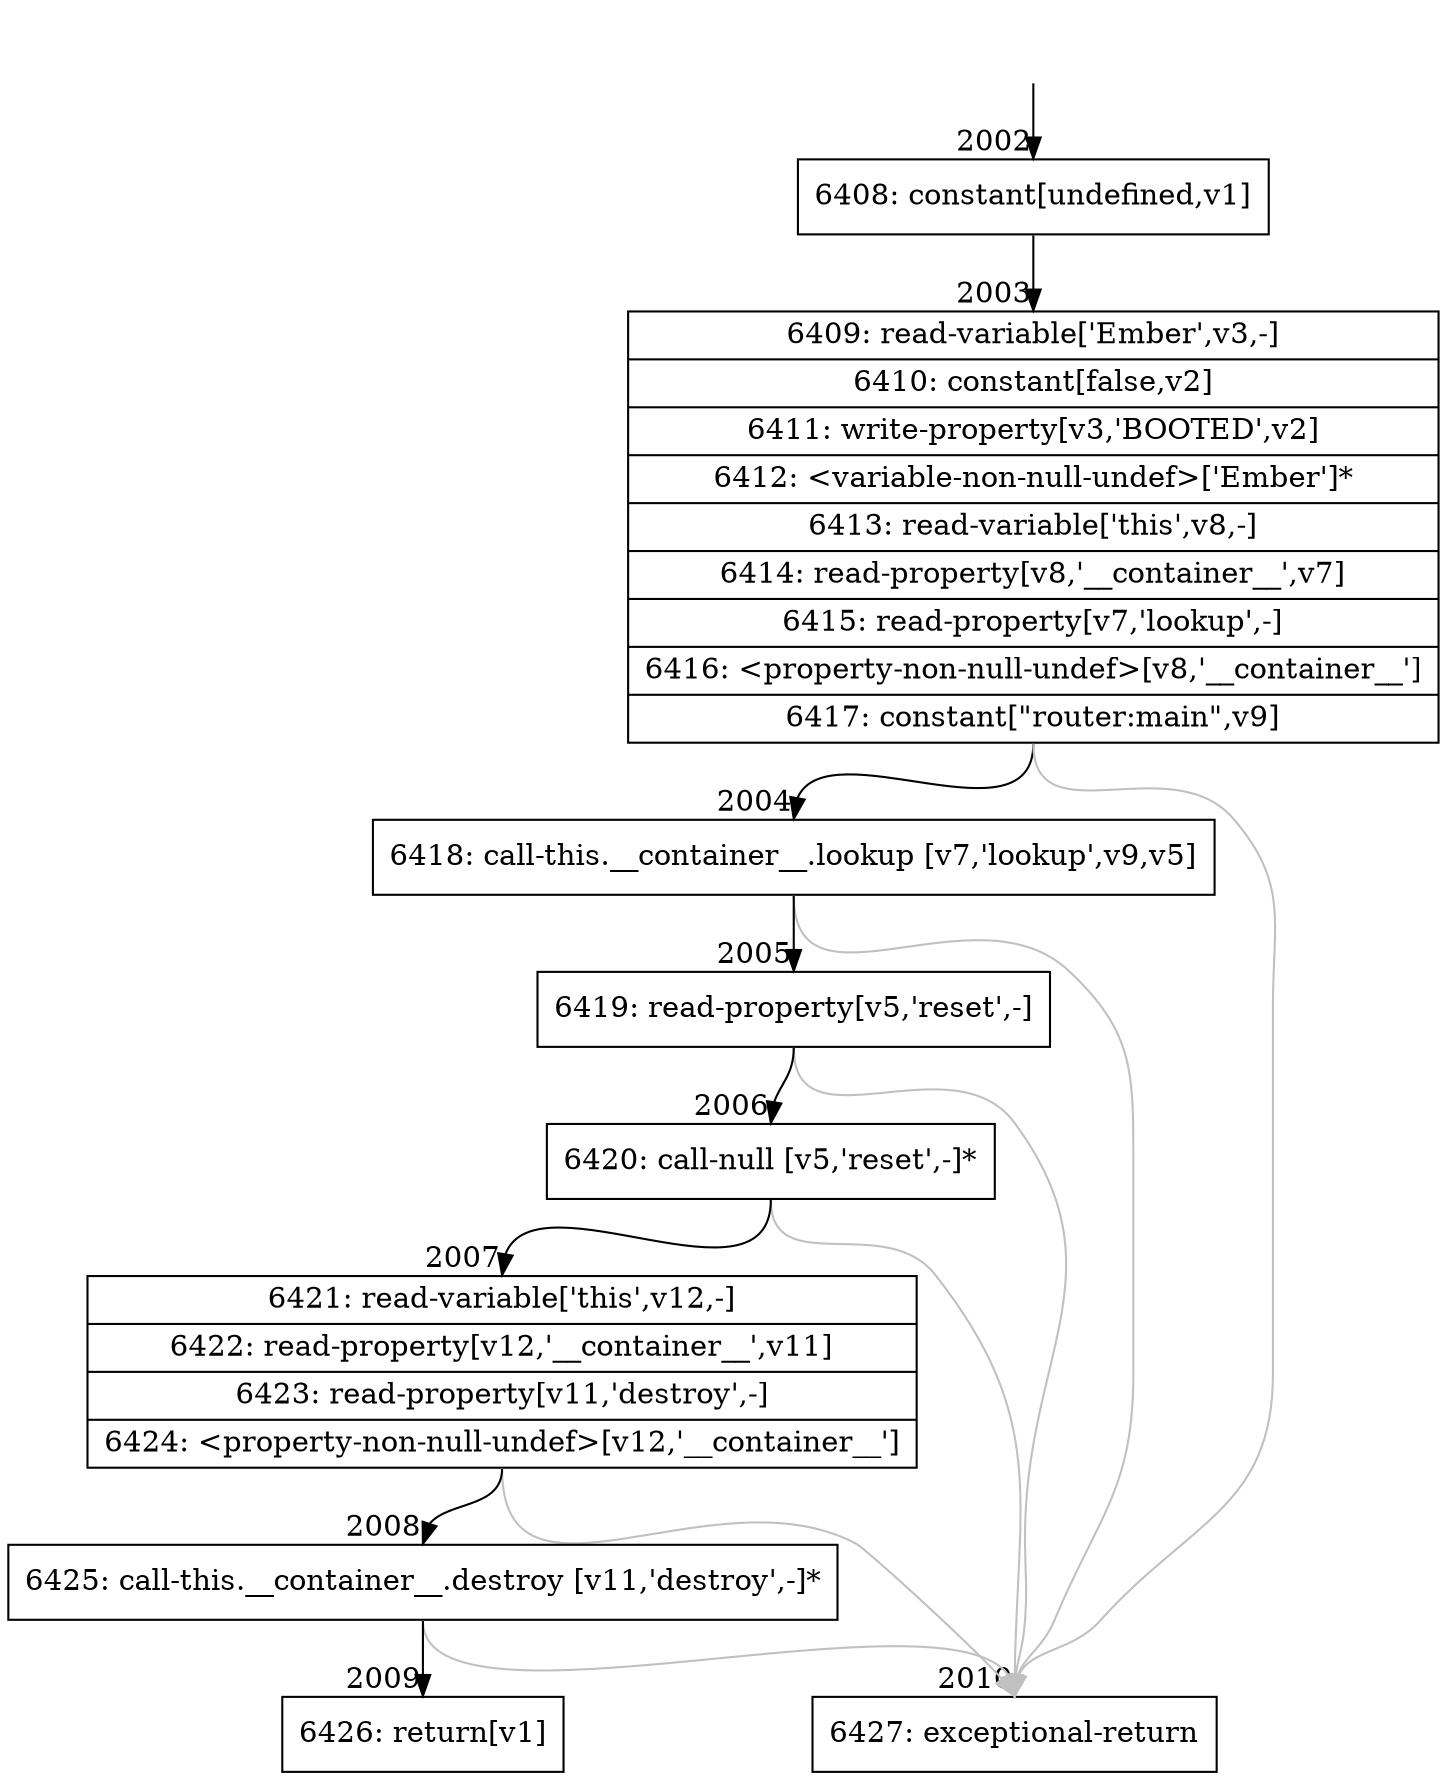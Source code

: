 digraph {
rankdir="TD"
BB_entry155[shape=none,label=""];
BB_entry155 -> BB2002 [tailport=s, headport=n, headlabel="    2002"]
BB2002 [shape=record label="{6408: constant[undefined,v1]}" ] 
BB2002 -> BB2003 [tailport=s, headport=n, headlabel="      2003"]
BB2003 [shape=record label="{6409: read-variable['Ember',v3,-]|6410: constant[false,v2]|6411: write-property[v3,'BOOTED',v2]|6412: \<variable-non-null-undef\>['Ember']*|6413: read-variable['this',v8,-]|6414: read-property[v8,'__container__',v7]|6415: read-property[v7,'lookup',-]|6416: \<property-non-null-undef\>[v8,'__container__']|6417: constant[\"router:main\",v9]}" ] 
BB2003 -> BB2004 [tailport=s, headport=n, headlabel="      2004"]
BB2003 -> BB2010 [tailport=s, headport=n, color=gray, headlabel="      2010"]
BB2004 [shape=record label="{6418: call-this.__container__.lookup [v7,'lookup',v9,v5]}" ] 
BB2004 -> BB2005 [tailport=s, headport=n, headlabel="      2005"]
BB2004 -> BB2010 [tailport=s, headport=n, color=gray]
BB2005 [shape=record label="{6419: read-property[v5,'reset',-]}" ] 
BB2005 -> BB2006 [tailport=s, headport=n, headlabel="      2006"]
BB2005 -> BB2010 [tailport=s, headport=n, color=gray]
BB2006 [shape=record label="{6420: call-null [v5,'reset',-]*}" ] 
BB2006 -> BB2007 [tailport=s, headport=n, headlabel="      2007"]
BB2006 -> BB2010 [tailport=s, headport=n, color=gray]
BB2007 [shape=record label="{6421: read-variable['this',v12,-]|6422: read-property[v12,'__container__',v11]|6423: read-property[v11,'destroy',-]|6424: \<property-non-null-undef\>[v12,'__container__']}" ] 
BB2007 -> BB2008 [tailport=s, headport=n, headlabel="      2008"]
BB2007 -> BB2010 [tailport=s, headport=n, color=gray]
BB2008 [shape=record label="{6425: call-this.__container__.destroy [v11,'destroy',-]*}" ] 
BB2008 -> BB2009 [tailport=s, headport=n, headlabel="      2009"]
BB2008 -> BB2010 [tailport=s, headport=n, color=gray]
BB2009 [shape=record label="{6426: return[v1]}" ] 
BB2010 [shape=record label="{6427: exceptional-return}" ] 
//#$~ 3199
}
